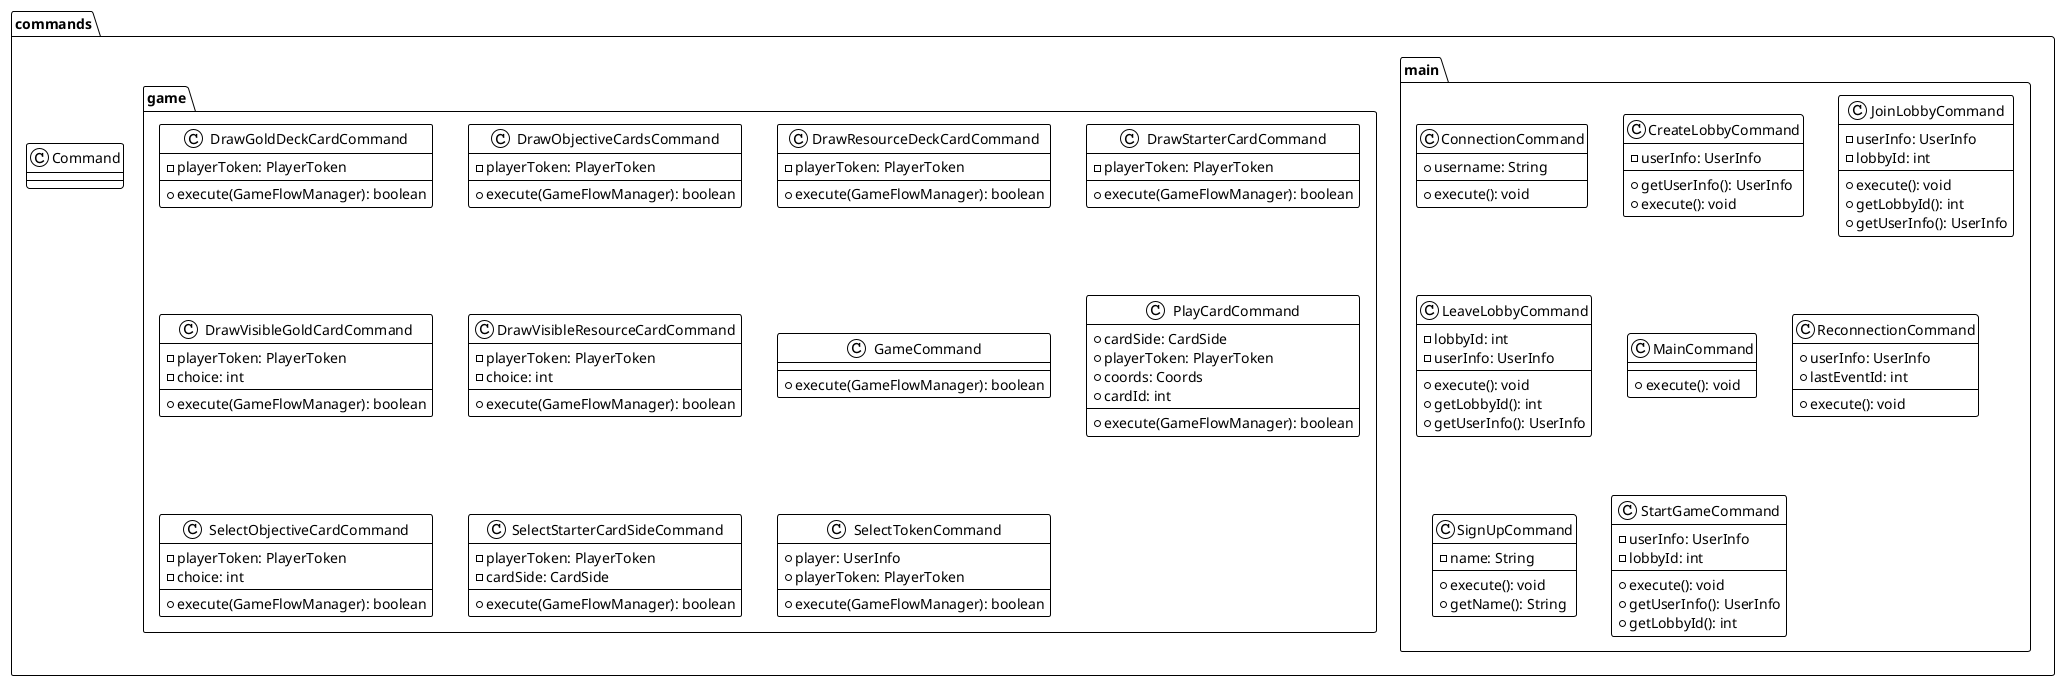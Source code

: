 @startuml

!theme plain
top to bottom direction
skinparam linetype ortho

package "commands" {
    class Command

    package "main" {
        class ConnectionCommand {
          + username: String
          + execute(): void
        }

        class CreateLobbyCommand {
          - userInfo: UserInfo
          + getUserInfo(): UserInfo
          + execute(): void
        }

        class JoinLobbyCommand {
          - userInfo: UserInfo
          - lobbyId: int
          + execute(): void
          + getLobbyId(): int
          + getUserInfo(): UserInfo
        }

        class LeaveLobbyCommand {
          - lobbyId: int
          - userInfo: UserInfo
          + execute(): void
          + getLobbyId(): int
          + getUserInfo(): UserInfo
        }

        class MainCommand {
          + execute(): void
        }

        class ReconnectionCommand {
          + userInfo: UserInfo
          + lastEventId: int
          + execute(): void
        }

        class SignUpCommand {
          - name: String
          + execute(): void
          + getName(): String
        }

        class StartGameCommand {
          - userInfo: UserInfo
          - lobbyId: int
          + execute(): void
          + getUserInfo(): UserInfo
          + getLobbyId(): int
        }
    }

    package "game" {
        class DrawGoldDeckCardCommand {
          - playerToken: PlayerToken
          + execute(GameFlowManager): boolean
        }

        class DrawObjectiveCardsCommand {
          - playerToken: PlayerToken
          + execute(GameFlowManager): boolean
        }

        class DrawResourceDeckCardCommand {
          - playerToken: PlayerToken
          + execute(GameFlowManager): boolean
        }

        class DrawStarterCardCommand {
          - playerToken: PlayerToken
          + execute(GameFlowManager): boolean
        }

        class DrawVisibleGoldCardCommand {
          - playerToken: PlayerToken
          - choice: int
          + execute(GameFlowManager): boolean
        }

        class DrawVisibleResourceCardCommand {
          - playerToken: PlayerToken
          - choice: int
          + execute(GameFlowManager): boolean
        }

        class GameCommand {
          + execute(GameFlowManager): boolean
        }

        class PlayCardCommand {
          + cardSide: CardSide
          + playerToken: PlayerToken
          + coords: Coords
          + cardId: int
          + execute(GameFlowManager): boolean
        }

        class SelectObjectiveCardCommand {
          - playerToken: PlayerToken
          - choice: int
          + execute(GameFlowManager): boolean
        }

        class SelectStarterCardSideCommand {
          - playerToken: PlayerToken
          - cardSide: CardSide
          + execute(GameFlowManager): boolean
        }

        class SelectTokenCommand {
          + player: UserInfo
          + playerToken: PlayerToken
          + execute(GameFlowManager): boolean
        }
    }

}

@enduml
